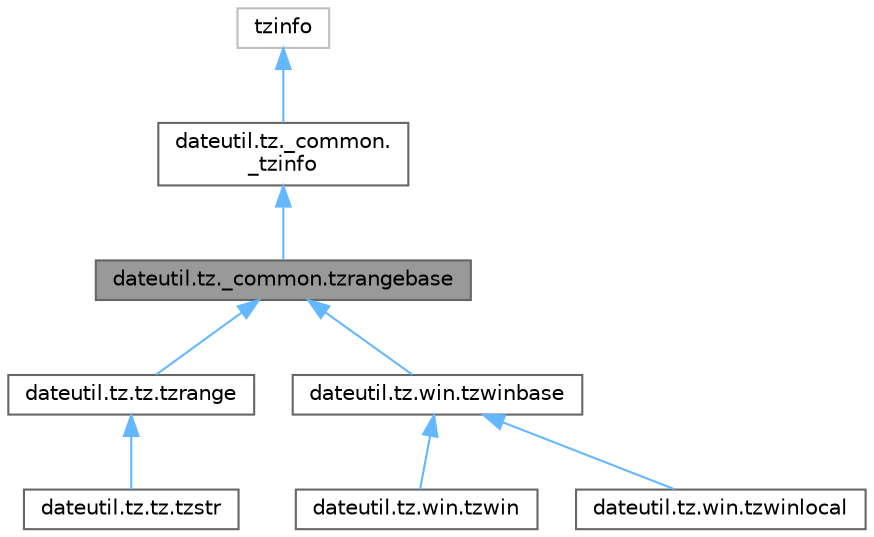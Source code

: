 digraph "dateutil.tz._common.tzrangebase"
{
 // LATEX_PDF_SIZE
  bgcolor="transparent";
  edge [fontname=Helvetica,fontsize=10,labelfontname=Helvetica,labelfontsize=10];
  node [fontname=Helvetica,fontsize=10,shape=box,height=0.2,width=0.4];
  Node1 [id="Node000001",label="dateutil.tz._common.tzrangebase",height=0.2,width=0.4,color="gray40", fillcolor="grey60", style="filled", fontcolor="black",tooltip=" "];
  Node2 -> Node1 [id="edge1_Node000001_Node000002",dir="back",color="steelblue1",style="solid",tooltip=" "];
  Node2 [id="Node000002",label="dateutil.tz._common.\l_tzinfo",height=0.2,width=0.4,color="gray40", fillcolor="white", style="filled",URL="$dd/d99/classdateutil_1_1tz_1_1__common_1_1__tzinfo.html",tooltip=" "];
  Node3 -> Node2 [id="edge2_Node000002_Node000003",dir="back",color="steelblue1",style="solid",tooltip=" "];
  Node3 [id="Node000003",label="tzinfo",height=0.2,width=0.4,color="grey75", fillcolor="white", style="filled",tooltip=" "];
  Node1 -> Node4 [id="edge3_Node000001_Node000004",dir="back",color="steelblue1",style="solid",tooltip=" "];
  Node4 [id="Node000004",label="dateutil.tz.tz.tzrange",height=0.2,width=0.4,color="gray40", fillcolor="white", style="filled",URL="$d3/dc0/classdateutil_1_1tz_1_1tz_1_1tzrange.html",tooltip=" "];
  Node4 -> Node5 [id="edge4_Node000004_Node000005",dir="back",color="steelblue1",style="solid",tooltip=" "];
  Node5 [id="Node000005",label="dateutil.tz.tz.tzstr",height=0.2,width=0.4,color="gray40", fillcolor="white", style="filled",URL="$d4/d27/classdateutil_1_1tz_1_1tz_1_1tzstr.html",tooltip=" "];
  Node1 -> Node6 [id="edge5_Node000001_Node000006",dir="back",color="steelblue1",style="solid",tooltip=" "];
  Node6 [id="Node000006",label="dateutil.tz.win.tzwinbase",height=0.2,width=0.4,color="gray40", fillcolor="white", style="filled",URL="$dd/d02/classdateutil_1_1tz_1_1win_1_1tzwinbase.html",tooltip=" "];
  Node6 -> Node7 [id="edge6_Node000006_Node000007",dir="back",color="steelblue1",style="solid",tooltip=" "];
  Node7 [id="Node000007",label="dateutil.tz.win.tzwin",height=0.2,width=0.4,color="gray40", fillcolor="white", style="filled",URL="$dd/dc5/classdateutil_1_1tz_1_1win_1_1tzwin.html",tooltip=" "];
  Node6 -> Node8 [id="edge7_Node000006_Node000008",dir="back",color="steelblue1",style="solid",tooltip=" "];
  Node8 [id="Node000008",label="dateutil.tz.win.tzwinlocal",height=0.2,width=0.4,color="gray40", fillcolor="white", style="filled",URL="$d4/d07/classdateutil_1_1tz_1_1win_1_1tzwinlocal.html",tooltip=" "];
}
